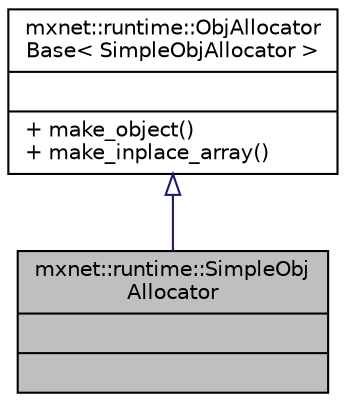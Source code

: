 digraph "mxnet::runtime::SimpleObjAllocator"
{
 // LATEX_PDF_SIZE
  edge [fontname="Helvetica",fontsize="10",labelfontname="Helvetica",labelfontsize="10"];
  node [fontname="Helvetica",fontsize="10",shape=record];
  Node1 [label="{mxnet::runtime::SimpleObj\lAllocator\n||}",height=0.2,width=0.4,color="black", fillcolor="grey75", style="filled", fontcolor="black",tooltip=" "];
  Node2 -> Node1 [dir="back",color="midnightblue",fontsize="10",style="solid",arrowtail="onormal",fontname="Helvetica"];
  Node2 [label="{mxnet::runtime::ObjAllocator\lBase\< SimpleObjAllocator \>\n||+ make_object()\l+ make_inplace_array()\l}",height=0.2,width=0.4,color="black", fillcolor="white", style="filled",URL="$classmxnet_1_1runtime_1_1ObjAllocatorBase.html",tooltip=" "];
}
